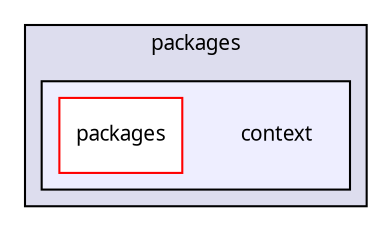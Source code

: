 digraph "packages/gui/packages/context/" {
  compound=true
  node [ fontsize="10", fontname="FreeSans.ttf"];
  edge [ labelfontsize="10", labelfontname="FreeSans.ttf"];
  subgraph clusterdir_22da140b0ceba9af8df63b75c08d8cba {
    graph [ bgcolor="#ddddee", pencolor="black", label="packages" fontname="FreeSans.ttf", fontsize="10", URL="dir_22da140b0ceba9af8df63b75c08d8cba.html"]
  subgraph clusterdir_1c78be4b0de2ba318a48725db68ff008 {
    graph [ bgcolor="#eeeeff", pencolor="black", label="" URL="dir_1c78be4b0de2ba318a48725db68ff008.html"];
    dir_1c78be4b0de2ba318a48725db68ff008 [shape=plaintext label="context"];
    dir_54f0b299ec084911b5576f0b5f0e8688 [shape=box label="packages" color="red" fillcolor="white" style="filled" URL="dir_54f0b299ec084911b5576f0b5f0e8688.html"];
  }
  }
}

